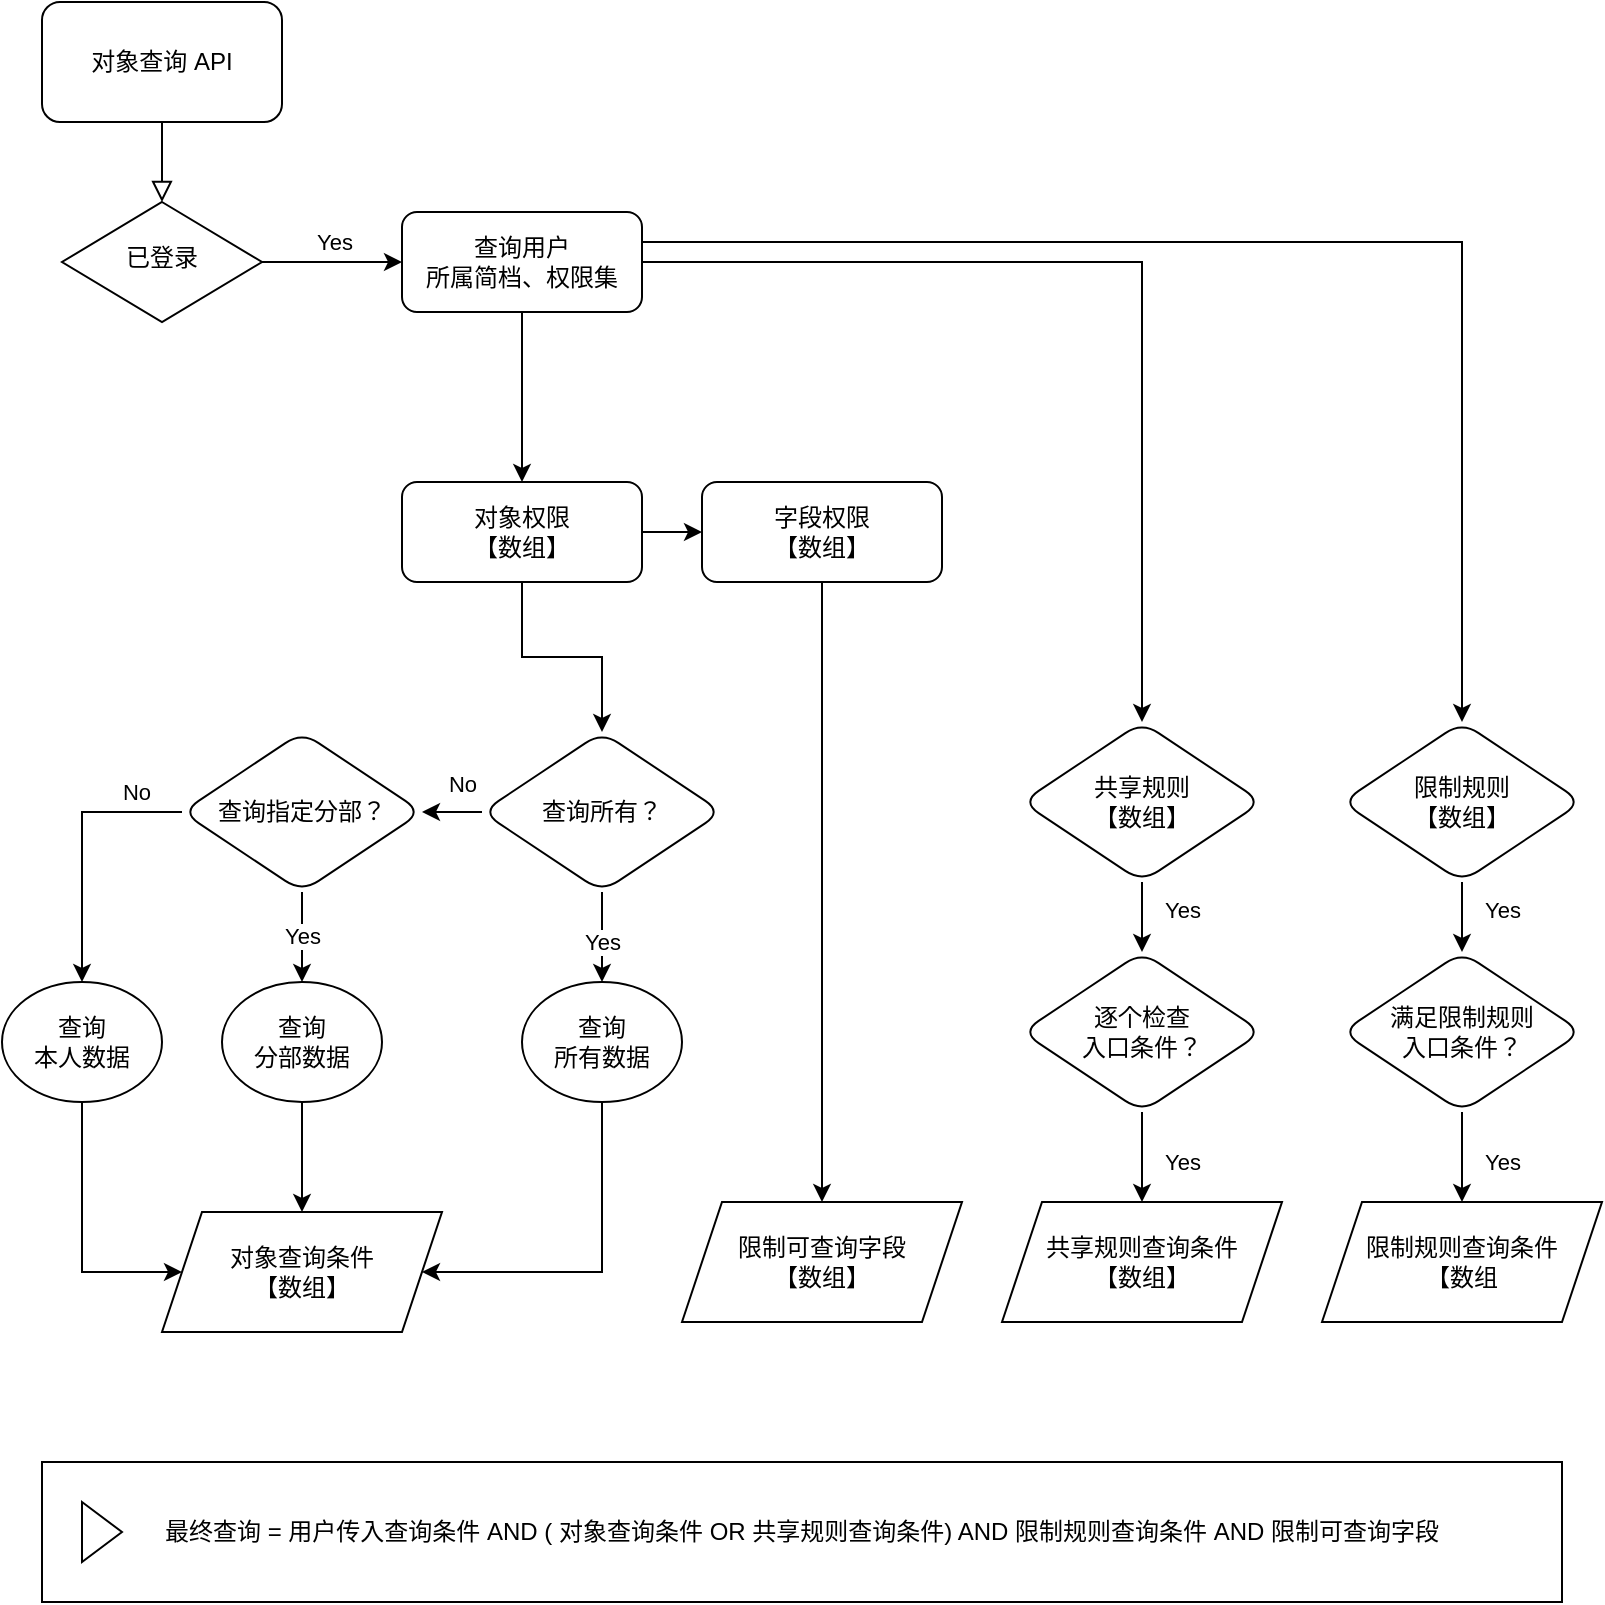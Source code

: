 <mxfile version="16.1.2" type="device"><diagram id="C5RBs43oDa-KdzZeNtuy" name="Page-1"><mxGraphModel dx="786" dy="572" grid="1" gridSize="10" guides="1" tooltips="1" connect="1" arrows="1" fold="1" page="1" pageScale="1" pageWidth="827" pageHeight="1169" math="0" shadow="0"><root><mxCell id="WIyWlLk6GJQsqaUBKTNV-0"/><mxCell id="WIyWlLk6GJQsqaUBKTNV-1" parent="WIyWlLk6GJQsqaUBKTNV-0"/><mxCell id="WIyWlLk6GJQsqaUBKTNV-2" value="" style="rounded=0;html=1;jettySize=auto;orthogonalLoop=1;fontSize=11;endArrow=block;endFill=0;endSize=8;strokeWidth=1;shadow=0;labelBackgroundColor=none;edgeStyle=orthogonalEdgeStyle;" parent="WIyWlLk6GJQsqaUBKTNV-1" source="WIyWlLk6GJQsqaUBKTNV-3" target="WIyWlLk6GJQsqaUBKTNV-6" edge="1"><mxGeometry relative="1" as="geometry"/></mxCell><mxCell id="WIyWlLk6GJQsqaUBKTNV-3" value="对象查询 API" style="rounded=1;whiteSpace=wrap;html=1;fontSize=12;glass=0;strokeWidth=1;shadow=0;" parent="WIyWlLk6GJQsqaUBKTNV-1" vertex="1"><mxGeometry x="40" y="30" width="120" height="60" as="geometry"/></mxCell><mxCell id="5bt5NWS37IOJWbyXslHa-62" value="" style="edgeStyle=orthogonalEdgeStyle;rounded=0;orthogonalLoop=1;jettySize=auto;html=1;" edge="1" parent="WIyWlLk6GJQsqaUBKTNV-1" source="WIyWlLk6GJQsqaUBKTNV-6" target="WIyWlLk6GJQsqaUBKTNV-11"><mxGeometry relative="1" as="geometry"/></mxCell><mxCell id="5bt5NWS37IOJWbyXslHa-63" value="Yes" style="edgeLabel;html=1;align=center;verticalAlign=middle;resizable=0;points=[];" vertex="1" connectable="0" parent="5bt5NWS37IOJWbyXslHa-62"><mxGeometry x="0.029" y="1" relative="1" as="geometry"><mxPoint y="-9" as="offset"/></mxGeometry></mxCell><mxCell id="WIyWlLk6GJQsqaUBKTNV-6" value="已登录" style="rhombus;whiteSpace=wrap;html=1;shadow=0;fontFamily=Helvetica;fontSize=12;align=center;strokeWidth=1;spacing=6;spacingTop=-4;" parent="WIyWlLk6GJQsqaUBKTNV-1" vertex="1"><mxGeometry x="50" y="130" width="100" height="60" as="geometry"/></mxCell><mxCell id="5bt5NWS37IOJWbyXslHa-66" value="" style="edgeStyle=orthogonalEdgeStyle;rounded=0;orthogonalLoop=1;jettySize=auto;html=1;" edge="1" parent="WIyWlLk6GJQsqaUBKTNV-1" source="5bt5NWS37IOJWbyXslHa-6" target="5bt5NWS37IOJWbyXslHa-12"><mxGeometry relative="1" as="geometry"/></mxCell><mxCell id="5bt5NWS37IOJWbyXslHa-67" value="No" style="edgeLabel;html=1;align=center;verticalAlign=middle;resizable=0;points=[];" vertex="1" connectable="0" parent="5bt5NWS37IOJWbyXslHa-66"><mxGeometry y="2" relative="1" as="geometry"><mxPoint x="5" y="-12" as="offset"/></mxGeometry></mxCell><mxCell id="5bt5NWS37IOJWbyXslHa-73" value="" style="edgeStyle=orthogonalEdgeStyle;rounded=0;orthogonalLoop=1;jettySize=auto;html=1;" edge="1" parent="WIyWlLk6GJQsqaUBKTNV-1" source="5bt5NWS37IOJWbyXslHa-6" target="5bt5NWS37IOJWbyXslHa-72"><mxGeometry relative="1" as="geometry"/></mxCell><mxCell id="5bt5NWS37IOJWbyXslHa-74" value="Yes" style="edgeLabel;html=1;align=center;verticalAlign=middle;resizable=0;points=[];" vertex="1" connectable="0" parent="5bt5NWS37IOJWbyXslHa-73"><mxGeometry x="0.111" relative="1" as="geometry"><mxPoint as="offset"/></mxGeometry></mxCell><mxCell id="5bt5NWS37IOJWbyXslHa-6" value="查询所有？" style="rhombus;whiteSpace=wrap;html=1;rounded=1;glass=0;strokeWidth=1;shadow=0;" vertex="1" parent="WIyWlLk6GJQsqaUBKTNV-1"><mxGeometry x="260" y="395" width="120" height="80" as="geometry"/></mxCell><mxCell id="5bt5NWS37IOJWbyXslHa-68" style="edgeStyle=orthogonalEdgeStyle;rounded=0;orthogonalLoop=1;jettySize=auto;html=1;entryX=0.5;entryY=0;entryDx=0;entryDy=0;" edge="1" parent="WIyWlLk6GJQsqaUBKTNV-1" source="5bt5NWS37IOJWbyXslHa-12" target="5bt5NWS37IOJWbyXslHa-26"><mxGeometry relative="1" as="geometry"/></mxCell><mxCell id="5bt5NWS37IOJWbyXslHa-69" value="No" style="edgeLabel;html=1;align=center;verticalAlign=middle;resizable=0;points=[];" vertex="1" connectable="0" parent="5bt5NWS37IOJWbyXslHa-68"><mxGeometry x="-0.576" relative="1" as="geometry"><mxPoint x="5" y="-10" as="offset"/></mxGeometry></mxCell><mxCell id="5bt5NWS37IOJWbyXslHa-70" value="" style="edgeStyle=orthogonalEdgeStyle;rounded=0;orthogonalLoop=1;jettySize=auto;html=1;" edge="1" parent="WIyWlLk6GJQsqaUBKTNV-1" source="5bt5NWS37IOJWbyXslHa-12" target="5bt5NWS37IOJWbyXslHa-19"><mxGeometry relative="1" as="geometry"/></mxCell><mxCell id="5bt5NWS37IOJWbyXslHa-71" value="Yes" style="edgeLabel;html=1;align=center;verticalAlign=middle;resizable=0;points=[];" vertex="1" connectable="0" parent="5bt5NWS37IOJWbyXslHa-70"><mxGeometry x="-0.022" relative="1" as="geometry"><mxPoint as="offset"/></mxGeometry></mxCell><mxCell id="5bt5NWS37IOJWbyXslHa-12" value="查询指定分部？" style="rhombus;whiteSpace=wrap;html=1;rounded=1;glass=0;strokeWidth=1;shadow=0;" vertex="1" parent="WIyWlLk6GJQsqaUBKTNV-1"><mxGeometry x="110" y="395" width="120" height="80" as="geometry"/></mxCell><mxCell id="5bt5NWS37IOJWbyXslHa-78" value="" style="edgeStyle=orthogonalEdgeStyle;rounded=0;orthogonalLoop=1;jettySize=auto;html=1;" edge="1" parent="WIyWlLk6GJQsqaUBKTNV-1" source="5bt5NWS37IOJWbyXslHa-19" target="5bt5NWS37IOJWbyXslHa-76"><mxGeometry relative="1" as="geometry"/></mxCell><mxCell id="5bt5NWS37IOJWbyXslHa-19" value="查询&lt;br&gt;分部数据" style="ellipse;whiteSpace=wrap;html=1;rounded=1;glass=0;strokeWidth=1;shadow=0;" vertex="1" parent="WIyWlLk6GJQsqaUBKTNV-1"><mxGeometry x="130" y="520" width="80" height="60" as="geometry"/></mxCell><mxCell id="5bt5NWS37IOJWbyXslHa-77" style="edgeStyle=orthogonalEdgeStyle;rounded=0;orthogonalLoop=1;jettySize=auto;html=1;" edge="1" parent="WIyWlLk6GJQsqaUBKTNV-1" source="5bt5NWS37IOJWbyXslHa-26" target="5bt5NWS37IOJWbyXslHa-76"><mxGeometry relative="1" as="geometry"><Array as="points"><mxPoint x="60" y="665"/></Array></mxGeometry></mxCell><mxCell id="5bt5NWS37IOJWbyXslHa-26" value="查询&lt;br&gt;本人数据" style="ellipse;whiteSpace=wrap;html=1;rounded=1;glass=0;strokeWidth=1;shadow=0;" vertex="1" parent="WIyWlLk6GJQsqaUBKTNV-1"><mxGeometry x="20" y="520" width="80" height="60" as="geometry"/></mxCell><mxCell id="5bt5NWS37IOJWbyXslHa-37" value="" style="edgeStyle=orthogonalEdgeStyle;rounded=0;orthogonalLoop=1;jettySize=auto;html=1;" edge="1" parent="WIyWlLk6GJQsqaUBKTNV-1" source="5bt5NWS37IOJWbyXslHa-28" target="5bt5NWS37IOJWbyXslHa-36"><mxGeometry relative="1" as="geometry"/></mxCell><mxCell id="5bt5NWS37IOJWbyXslHa-43" value="Yes" style="edgeLabel;html=1;align=center;verticalAlign=middle;resizable=0;points=[];" vertex="1" connectable="0" parent="5bt5NWS37IOJWbyXslHa-37"><mxGeometry x="-0.378" y="-1" relative="1" as="geometry"><mxPoint x="21" as="offset"/></mxGeometry></mxCell><mxCell id="5bt5NWS37IOJWbyXslHa-28" value="共享规则&lt;br&gt;【数组】" style="rhombus;whiteSpace=wrap;html=1;rounded=1;glass=0;strokeWidth=1;shadow=0;" vertex="1" parent="WIyWlLk6GJQsqaUBKTNV-1"><mxGeometry x="530" y="390" width="120" height="80" as="geometry"/></mxCell><mxCell id="5bt5NWS37IOJWbyXslHa-41" value="" style="edgeStyle=orthogonalEdgeStyle;rounded=0;orthogonalLoop=1;jettySize=auto;html=1;entryX=0.5;entryY=0;entryDx=0;entryDy=0;" edge="1" parent="WIyWlLk6GJQsqaUBKTNV-1" source="5bt5NWS37IOJWbyXslHa-36" target="5bt5NWS37IOJWbyXslHa-80"><mxGeometry relative="1" as="geometry"><mxPoint x="590" y="620" as="targetPoint"/></mxGeometry></mxCell><mxCell id="5bt5NWS37IOJWbyXslHa-42" value="Yes" style="edgeLabel;html=1;align=center;verticalAlign=middle;resizable=0;points=[];" vertex="1" connectable="0" parent="5bt5NWS37IOJWbyXslHa-41"><mxGeometry x="0.111" relative="1" as="geometry"><mxPoint x="20" as="offset"/></mxGeometry></mxCell><mxCell id="5bt5NWS37IOJWbyXslHa-36" value="逐个检查&lt;br&gt;入口条件？" style="rhombus;whiteSpace=wrap;html=1;rounded=1;glass=0;strokeWidth=1;shadow=0;" vertex="1" parent="WIyWlLk6GJQsqaUBKTNV-1"><mxGeometry x="530" y="505" width="120" height="80" as="geometry"/></mxCell><mxCell id="5bt5NWS37IOJWbyXslHa-47" value="" style="edgeStyle=orthogonalEdgeStyle;rounded=0;orthogonalLoop=1;jettySize=auto;html=1;" edge="1" parent="WIyWlLk6GJQsqaUBKTNV-1" source="5bt5NWS37IOJWbyXslHa-49" target="5bt5NWS37IOJWbyXslHa-52"><mxGeometry relative="1" as="geometry"/></mxCell><mxCell id="5bt5NWS37IOJWbyXslHa-48" value="Yes" style="edgeLabel;html=1;align=center;verticalAlign=middle;resizable=0;points=[];" vertex="1" connectable="0" parent="5bt5NWS37IOJWbyXslHa-47"><mxGeometry x="-0.378" y="-1" relative="1" as="geometry"><mxPoint x="21" as="offset"/></mxGeometry></mxCell><mxCell id="5bt5NWS37IOJWbyXslHa-49" value="限制规则&lt;br&gt;【数组】" style="rhombus;whiteSpace=wrap;html=1;rounded=1;glass=0;strokeWidth=1;shadow=0;" vertex="1" parent="WIyWlLk6GJQsqaUBKTNV-1"><mxGeometry x="690" y="390" width="120" height="80" as="geometry"/></mxCell><mxCell id="5bt5NWS37IOJWbyXslHa-50" value="" style="edgeStyle=orthogonalEdgeStyle;rounded=0;orthogonalLoop=1;jettySize=auto;html=1;entryX=0.5;entryY=0;entryDx=0;entryDy=0;" edge="1" parent="WIyWlLk6GJQsqaUBKTNV-1" source="5bt5NWS37IOJWbyXslHa-52" target="5bt5NWS37IOJWbyXslHa-81"><mxGeometry relative="1" as="geometry"><mxPoint x="750" y="620" as="targetPoint"/></mxGeometry></mxCell><mxCell id="5bt5NWS37IOJWbyXslHa-51" value="Yes" style="edgeLabel;html=1;align=center;verticalAlign=middle;resizable=0;points=[];" vertex="1" connectable="0" parent="5bt5NWS37IOJWbyXslHa-50"><mxGeometry x="0.111" relative="1" as="geometry"><mxPoint x="20" as="offset"/></mxGeometry></mxCell><mxCell id="5bt5NWS37IOJWbyXslHa-52" value="满足限制规则&lt;br&gt;入口条件？" style="rhombus;whiteSpace=wrap;html=1;rounded=1;glass=0;strokeWidth=1;shadow=0;" vertex="1" parent="WIyWlLk6GJQsqaUBKTNV-1"><mxGeometry x="690" y="505" width="120" height="80" as="geometry"/></mxCell><mxCell id="5bt5NWS37IOJWbyXslHa-60" value="" style="edgeStyle=orthogonalEdgeStyle;rounded=0;orthogonalLoop=1;jettySize=auto;html=1;" edge="1" parent="WIyWlLk6GJQsqaUBKTNV-1" source="WIyWlLk6GJQsqaUBKTNV-11" target="5bt5NWS37IOJWbyXslHa-59"><mxGeometry relative="1" as="geometry"><Array as="points"><mxPoint x="280" y="295"/></Array></mxGeometry></mxCell><mxCell id="5bt5NWS37IOJWbyXslHa-88" style="edgeStyle=orthogonalEdgeStyle;rounded=0;orthogonalLoop=1;jettySize=auto;html=1;entryX=0.5;entryY=0;entryDx=0;entryDy=0;" edge="1" parent="WIyWlLk6GJQsqaUBKTNV-1" source="WIyWlLk6GJQsqaUBKTNV-11" target="5bt5NWS37IOJWbyXslHa-28"><mxGeometry relative="1" as="geometry"><Array as="points"><mxPoint x="590" y="160"/></Array></mxGeometry></mxCell><mxCell id="5bt5NWS37IOJWbyXslHa-89" style="edgeStyle=orthogonalEdgeStyle;rounded=0;orthogonalLoop=1;jettySize=auto;html=1;entryX=0.5;entryY=0;entryDx=0;entryDy=0;" edge="1" parent="WIyWlLk6GJQsqaUBKTNV-1" source="WIyWlLk6GJQsqaUBKTNV-11" target="5bt5NWS37IOJWbyXslHa-49"><mxGeometry relative="1" as="geometry"><Array as="points"><mxPoint x="750" y="150"/></Array></mxGeometry></mxCell><mxCell id="WIyWlLk6GJQsqaUBKTNV-11" value="查询用户&lt;br&gt;所属简档、权限集" style="rounded=1;whiteSpace=wrap;html=1;fontSize=12;glass=0;strokeWidth=1;shadow=0;" parent="WIyWlLk6GJQsqaUBKTNV-1" vertex="1"><mxGeometry x="220" y="135" width="120" height="50" as="geometry"/></mxCell><mxCell id="5bt5NWS37IOJWbyXslHa-87" style="edgeStyle=orthogonalEdgeStyle;rounded=0;orthogonalLoop=1;jettySize=auto;html=1;entryX=0.5;entryY=0;entryDx=0;entryDy=0;" edge="1" parent="WIyWlLk6GJQsqaUBKTNV-1" source="5bt5NWS37IOJWbyXslHa-59" target="5bt5NWS37IOJWbyXslHa-6"><mxGeometry relative="1" as="geometry"><Array as="points"/></mxGeometry></mxCell><mxCell id="5bt5NWS37IOJWbyXslHa-96" value="" style="edgeStyle=orthogonalEdgeStyle;rounded=0;orthogonalLoop=1;jettySize=auto;html=1;" edge="1" parent="WIyWlLk6GJQsqaUBKTNV-1" source="5bt5NWS37IOJWbyXslHa-59" target="5bt5NWS37IOJWbyXslHa-91"><mxGeometry relative="1" as="geometry"/></mxCell><mxCell id="5bt5NWS37IOJWbyXslHa-59" value="对象权限&lt;br&gt;【数组】" style="rounded=1;whiteSpace=wrap;html=1;fontSize=12;glass=0;strokeWidth=1;shadow=0;" vertex="1" parent="WIyWlLk6GJQsqaUBKTNV-1"><mxGeometry x="220" y="270" width="120" height="50" as="geometry"/></mxCell><mxCell id="5bt5NWS37IOJWbyXslHa-79" style="edgeStyle=orthogonalEdgeStyle;rounded=0;orthogonalLoop=1;jettySize=auto;html=1;entryX=1;entryY=0.5;entryDx=0;entryDy=0;" edge="1" parent="WIyWlLk6GJQsqaUBKTNV-1" source="5bt5NWS37IOJWbyXslHa-72" target="5bt5NWS37IOJWbyXslHa-76"><mxGeometry relative="1" as="geometry"><Array as="points"><mxPoint x="320" y="665"/></Array></mxGeometry></mxCell><mxCell id="5bt5NWS37IOJWbyXslHa-72" value="查询&lt;br&gt;所有数据" style="ellipse;whiteSpace=wrap;html=1;rounded=1;glass=0;strokeWidth=1;shadow=0;" vertex="1" parent="WIyWlLk6GJQsqaUBKTNV-1"><mxGeometry x="280" y="520" width="80" height="60" as="geometry"/></mxCell><mxCell id="5bt5NWS37IOJWbyXslHa-76" value="&lt;span&gt;对象查询条件&lt;br&gt;&lt;/span&gt;【数组】&lt;span&gt;&lt;br&gt;&lt;/span&gt;" style="shape=parallelogram;perimeter=parallelogramPerimeter;whiteSpace=wrap;html=1;fixedSize=1;" vertex="1" parent="WIyWlLk6GJQsqaUBKTNV-1"><mxGeometry x="100" y="635" width="140" height="60" as="geometry"/></mxCell><mxCell id="5bt5NWS37IOJWbyXslHa-80" value="&lt;span&gt;共享规则查询条件&lt;/span&gt;&lt;br&gt;【数组】" style="shape=parallelogram;perimeter=parallelogramPerimeter;whiteSpace=wrap;html=1;fixedSize=1;" vertex="1" parent="WIyWlLk6GJQsqaUBKTNV-1"><mxGeometry x="520" y="630" width="140" height="60" as="geometry"/></mxCell><mxCell id="5bt5NWS37IOJWbyXslHa-81" value="&lt;span&gt;限制规则查询条件&lt;/span&gt;&lt;br&gt;【数组" style="shape=parallelogram;perimeter=parallelogramPerimeter;whiteSpace=wrap;html=1;fixedSize=1;" vertex="1" parent="WIyWlLk6GJQsqaUBKTNV-1"><mxGeometry x="680" y="630" width="140" height="60" as="geometry"/></mxCell><mxCell id="5bt5NWS37IOJWbyXslHa-85" value="最终查询 = 用户传入查询条件 AND ( 对象查询条件 OR 共享规则查询条件) AND 限制规则查询条件 AND 限制可查询字段" style="html=1;whiteSpace=wrap;container=1;recursiveResize=0;collapsible=0;" vertex="1" parent="WIyWlLk6GJQsqaUBKTNV-1"><mxGeometry x="40" y="760" width="760" height="70" as="geometry"/></mxCell><mxCell id="5bt5NWS37IOJWbyXslHa-86" value="" style="triangle;html=1;whiteSpace=wrap;" vertex="1" parent="5bt5NWS37IOJWbyXslHa-85"><mxGeometry x="20" y="20" width="20" height="30" as="geometry"/></mxCell><mxCell id="5bt5NWS37IOJWbyXslHa-94" value="" style="edgeStyle=orthogonalEdgeStyle;rounded=0;orthogonalLoop=1;jettySize=auto;html=1;" edge="1" parent="WIyWlLk6GJQsqaUBKTNV-1" source="5bt5NWS37IOJWbyXslHa-91" target="5bt5NWS37IOJWbyXslHa-93"><mxGeometry relative="1" as="geometry"><Array as="points"><mxPoint x="430" y="360"/><mxPoint x="430" y="360"/></Array></mxGeometry></mxCell><mxCell id="5bt5NWS37IOJWbyXslHa-91" value="字段权限&lt;br&gt;【数组】" style="rounded=1;whiteSpace=wrap;html=1;fontSize=12;glass=0;strokeWidth=1;shadow=0;" vertex="1" parent="WIyWlLk6GJQsqaUBKTNV-1"><mxGeometry x="370" y="270" width="120" height="50" as="geometry"/></mxCell><mxCell id="5bt5NWS37IOJWbyXslHa-93" value="限制可查询字段&lt;br&gt;【数组】" style="shape=parallelogram;perimeter=parallelogramPerimeter;whiteSpace=wrap;html=1;fixedSize=1;" vertex="1" parent="WIyWlLk6GJQsqaUBKTNV-1"><mxGeometry x="360" y="630" width="140" height="60" as="geometry"/></mxCell></root></mxGraphModel></diagram></mxfile>